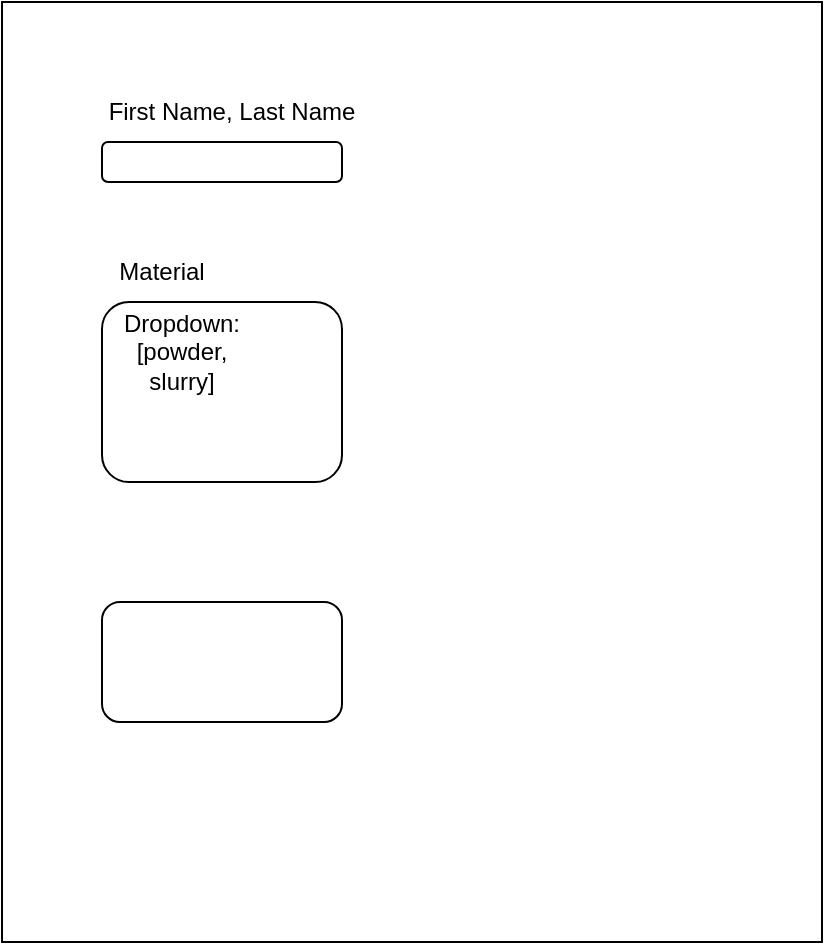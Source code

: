 <mxfile version="24.8.4">
  <diagram name="Seite-1" id="zq3XVoV4E_7CXUIM0VIY">
    <mxGraphModel dx="2074" dy="1106" grid="1" gridSize="10" guides="1" tooltips="1" connect="1" arrows="1" fold="1" page="1" pageScale="1" pageWidth="827" pageHeight="1169" math="0" shadow="0">
      <root>
        <mxCell id="0" />
        <mxCell id="1" parent="0" />
        <mxCell id="joMMrS8FZHTddyct-S3n-3" value="" style="rounded=0;whiteSpace=wrap;html=1;" parent="1" vertex="1">
          <mxGeometry x="80" y="190" width="410" height="470" as="geometry" />
        </mxCell>
        <mxCell id="joMMrS8FZHTddyct-S3n-5" value="" style="rounded=1;whiteSpace=wrap;html=1;" parent="1" vertex="1">
          <mxGeometry x="130" y="260" width="120" height="20" as="geometry" />
        </mxCell>
        <mxCell id="joMMrS8FZHTddyct-S3n-6" value="First Name, Last Name" style="text;html=1;align=center;verticalAlign=middle;whiteSpace=wrap;rounded=0;" parent="1" vertex="1">
          <mxGeometry x="110" y="230" width="170" height="30" as="geometry" />
        </mxCell>
        <mxCell id="joMMrS8FZHTddyct-S3n-7" value="" style="rounded=1;whiteSpace=wrap;html=1;" parent="1" vertex="1">
          <mxGeometry x="130" y="340" width="120" height="90" as="geometry" />
        </mxCell>
        <mxCell id="joMMrS8FZHTddyct-S3n-8" value="Material" style="text;html=1;align=center;verticalAlign=middle;whiteSpace=wrap;rounded=0;" parent="1" vertex="1">
          <mxGeometry x="130" y="310" width="60" height="30" as="geometry" />
        </mxCell>
        <mxCell id="joMMrS8FZHTddyct-S3n-9" value="Dropdown:&lt;div&gt;[powder, slurry]&lt;/div&gt;" style="text;html=1;align=center;verticalAlign=middle;whiteSpace=wrap;rounded=0;" parent="1" vertex="1">
          <mxGeometry x="140" y="350" width="60" height="30" as="geometry" />
        </mxCell>
        <mxCell id="uJxmNB4ZvZF7l-k690Ug-1" value="" style="rounded=1;whiteSpace=wrap;html=1;" vertex="1" parent="1">
          <mxGeometry x="130" y="490" width="120" height="60" as="geometry" />
        </mxCell>
      </root>
    </mxGraphModel>
  </diagram>
</mxfile>
